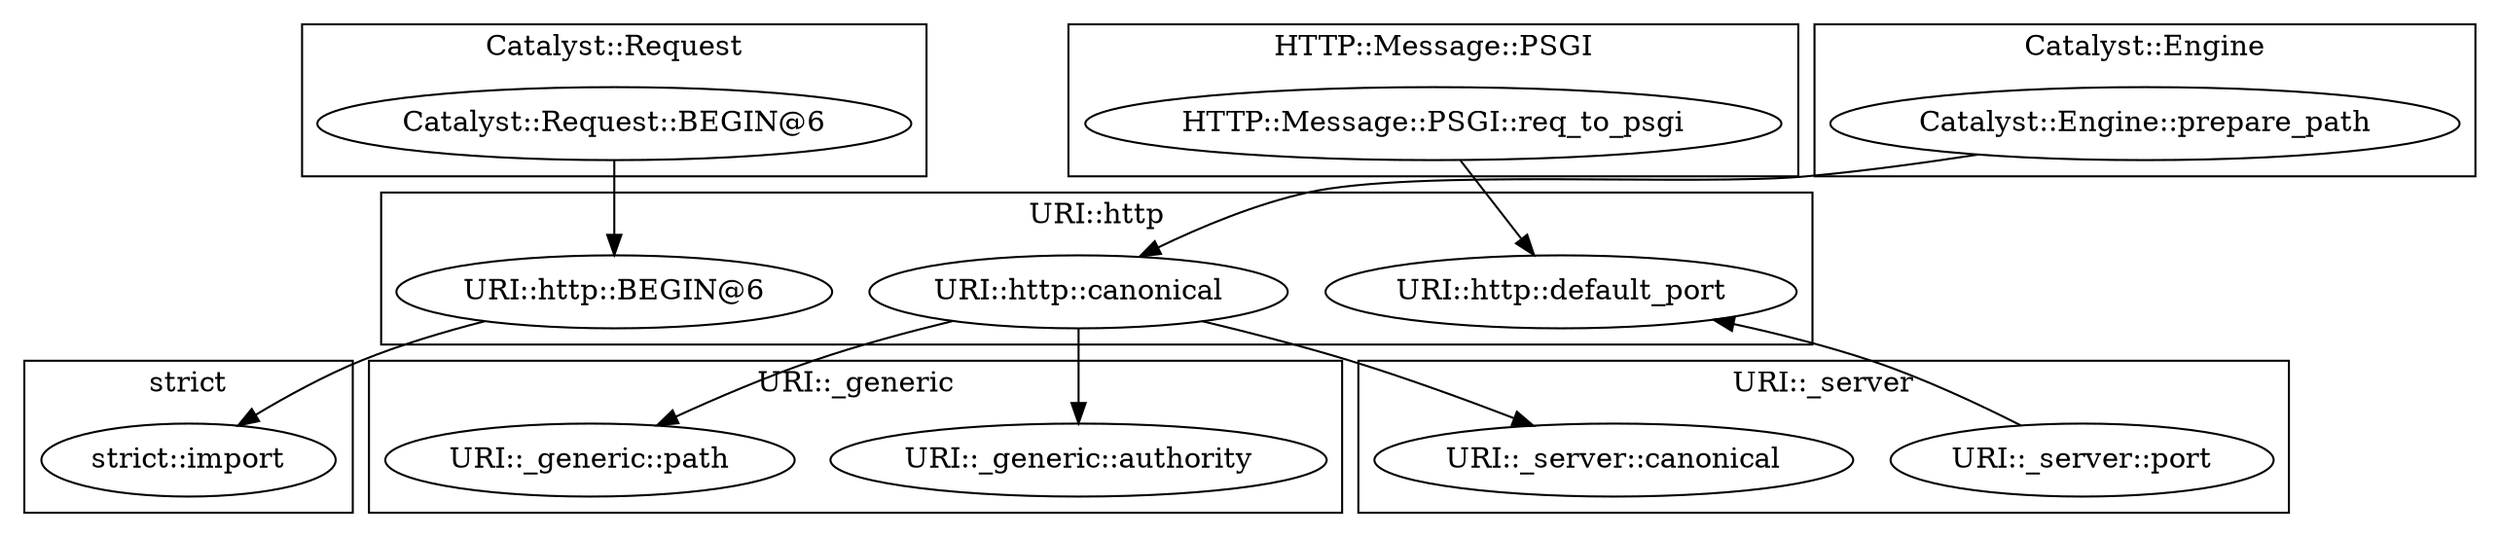 digraph {
graph [overlap=false]
subgraph cluster_Catalyst_Request {
	label="Catalyst::Request";
	"Catalyst::Request::BEGIN@6";
}
subgraph cluster_HTTP_Message_PSGI {
	label="HTTP::Message::PSGI";
	"HTTP::Message::PSGI::req_to_psgi";
}
subgraph cluster_URI_http {
	label="URI::http";
	"URI::http::BEGIN@6";
	"URI::http::default_port";
	"URI::http::canonical";
}
subgraph cluster_URI__generic {
	label="URI::_generic";
	"URI::_generic::path";
	"URI::_generic::authority";
}
subgraph cluster_URI__server {
	label="URI::_server";
	"URI::_server::port";
	"URI::_server::canonical";
}
subgraph cluster_Catalyst_Engine {
	label="Catalyst::Engine";
	"Catalyst::Engine::prepare_path";
}
subgraph cluster_strict {
	label="strict";
	"strict::import";
}
"Catalyst::Request::BEGIN@6" -> "URI::http::BEGIN@6";
"URI::http::canonical" -> "URI::_generic::path";
"HTTP::Message::PSGI::req_to_psgi" -> "URI::http::default_port";
"URI::_server::port" -> "URI::http::default_port";
"URI::http::BEGIN@6" -> "strict::import";
"URI::http::canonical" -> "URI::_generic::authority";
"URI::http::canonical" -> "URI::_server::canonical";
"Catalyst::Engine::prepare_path" -> "URI::http::canonical";
}
